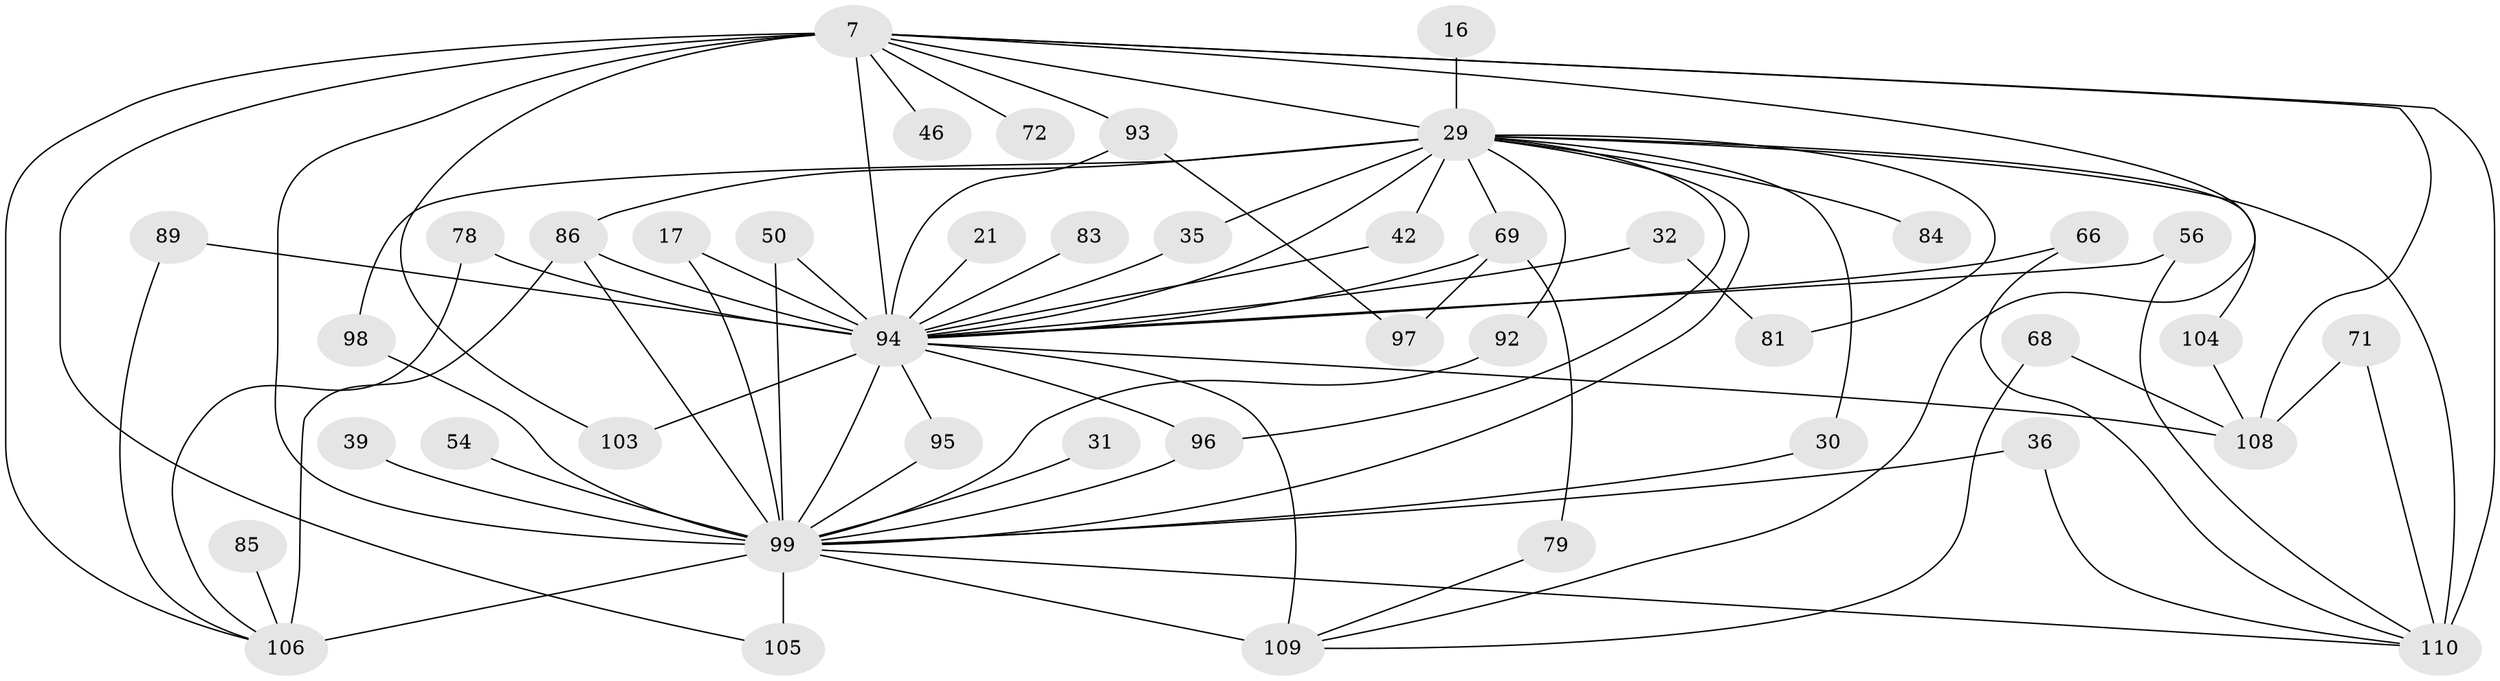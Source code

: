 // original degree distribution, {16: 0.02727272727272727, 18: 0.01818181818181818, 21: 0.00909090909090909, 28: 0.00909090909090909, 22: 0.00909090909090909, 27: 0.00909090909090909, 25: 0.00909090909090909, 8: 0.00909090909090909, 3: 0.2545454545454545, 6: 0.05454545454545454, 5: 0.02727272727272727, 2: 0.4909090909090909, 4: 0.07272727272727272}
// Generated by graph-tools (version 1.1) at 2025/47/03/04/25 21:47:00]
// undirected, 44 vertices, 80 edges
graph export_dot {
graph [start="1"]
  node [color=gray90,style=filled];
  7 [super="+2+3"];
  16;
  17;
  21;
  29 [super="+8"];
  30 [super="+12"];
  31;
  32;
  35;
  36;
  39;
  42;
  46;
  50;
  54;
  56;
  66;
  68;
  69 [super="+58+23"];
  71;
  72;
  78;
  79;
  81;
  83;
  84;
  85;
  86 [super="+51"];
  89;
  92;
  93 [super="+13+34"];
  94 [super="+59+82+80+60+55"];
  95;
  96 [super="+49+62"];
  97 [super="+75"];
  98;
  99 [super="+61+88+9"];
  103 [super="+64"];
  104;
  105 [super="+28"];
  106 [super="+102+100"];
  108 [super="+44+63+87"];
  109 [super="+76"];
  110 [super="+107+101"];
  7 -- 72 [weight=2];
  7 -- 46 [weight=2];
  7 -- 108 [weight=2];
  7 -- 29 [weight=9];
  7 -- 105;
  7 -- 93 [weight=3];
  7 -- 103;
  7 -- 106 [weight=3];
  7 -- 94 [weight=14];
  7 -- 109 [weight=2];
  7 -- 99 [weight=13];
  7 -- 110 [weight=3];
  16 -- 29;
  17 -- 99;
  17 -- 94;
  21 -- 94;
  29 -- 69 [weight=3];
  29 -- 81;
  29 -- 84 [weight=2];
  29 -- 92;
  29 -- 30;
  29 -- 96;
  29 -- 98;
  29 -- 35;
  29 -- 104;
  29 -- 42;
  29 -- 86 [weight=2];
  29 -- 99 [weight=5];
  29 -- 94 [weight=6];
  29 -- 110 [weight=5];
  30 -- 99 [weight=2];
  31 -- 99 [weight=2];
  32 -- 81;
  32 -- 94 [weight=2];
  35 -- 94;
  36 -- 99 [weight=2];
  36 -- 110;
  39 -- 99 [weight=2];
  42 -- 94;
  50 -- 99;
  50 -- 94;
  54 -- 99 [weight=2];
  56 -- 94;
  56 -- 110;
  66 -- 94;
  66 -- 110;
  68 -- 108;
  68 -- 109;
  69 -- 97 [weight=2];
  69 -- 79;
  69 -- 94 [weight=3];
  71 -- 108;
  71 -- 110;
  78 -- 106;
  78 -- 94;
  79 -- 109;
  83 -- 94;
  85 -- 106;
  86 -- 106;
  86 -- 99;
  86 -- 94 [weight=2];
  89 -- 106;
  89 -- 94;
  92 -- 99;
  93 -- 97;
  93 -- 94;
  94 -- 99 [weight=7];
  94 -- 96 [weight=2];
  94 -- 95;
  94 -- 103 [weight=3];
  94 -- 108 [weight=3];
  94 -- 109 [weight=3];
  95 -- 99;
  96 -- 99;
  98 -- 99;
  99 -- 106 [weight=5];
  99 -- 109 [weight=3];
  99 -- 110;
  99 -- 105 [weight=2];
  104 -- 108;
}
